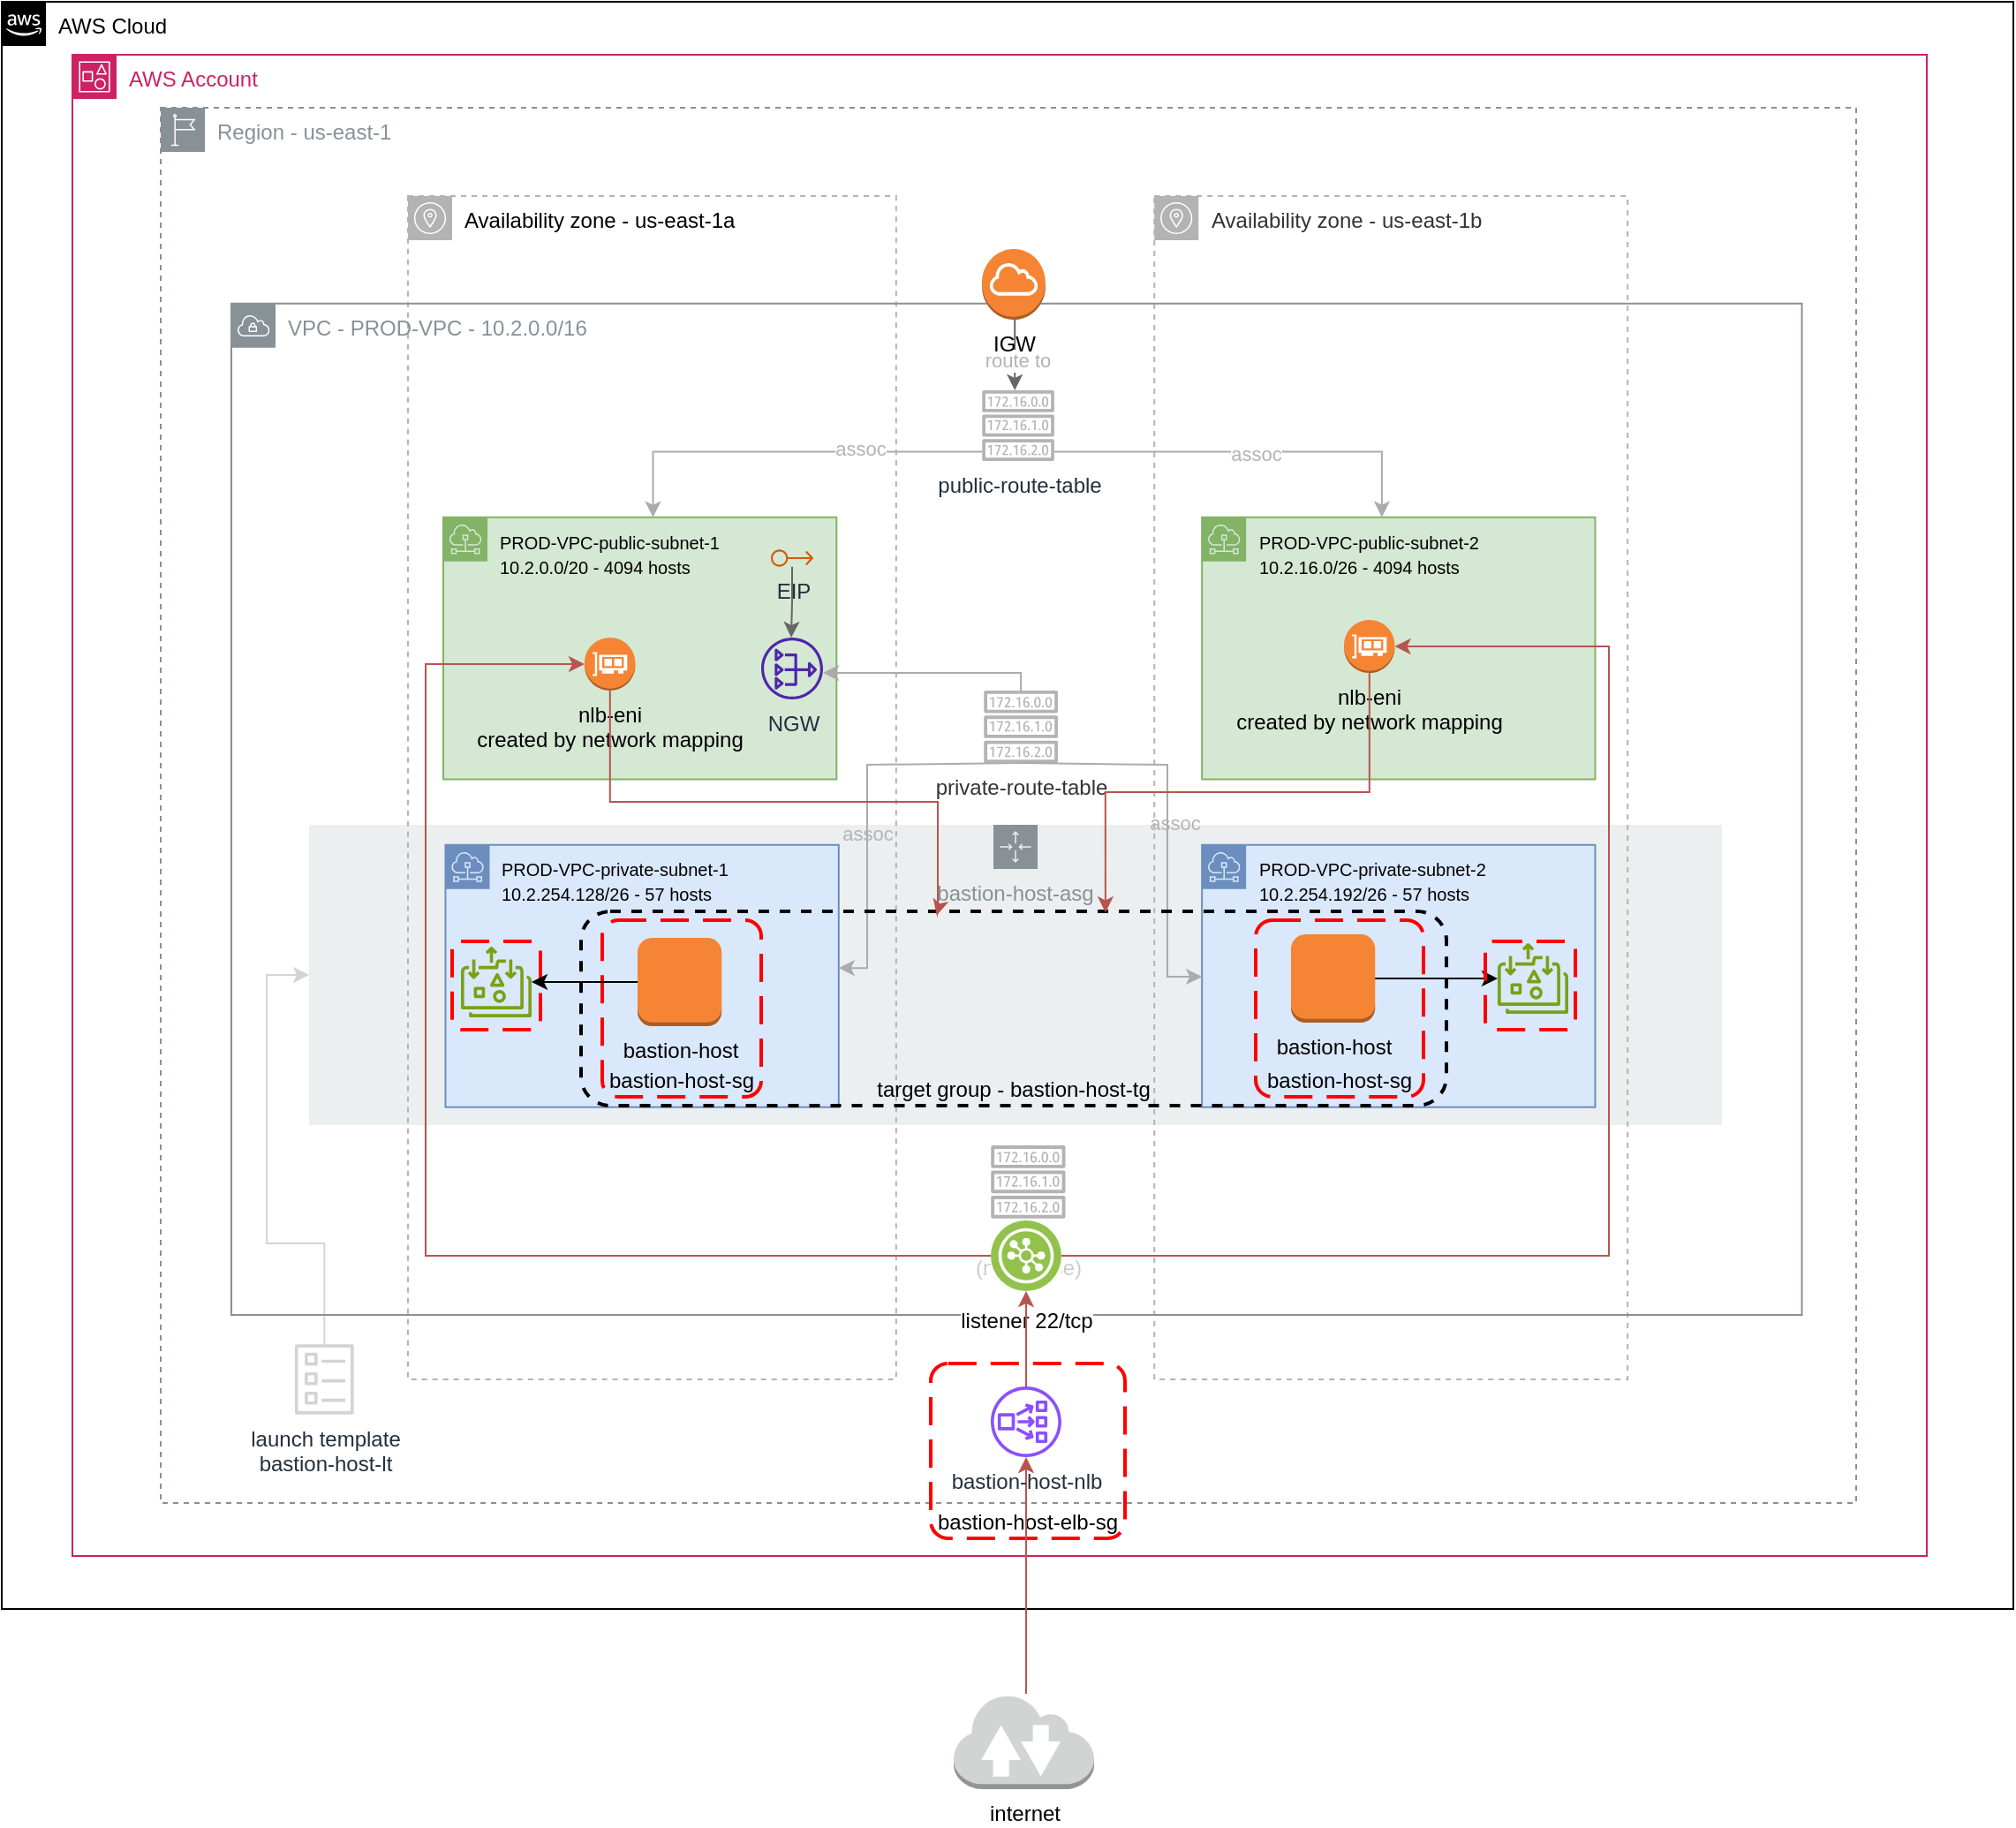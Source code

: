 <mxfile version="22.1.2" type="device" pages="2">
  <diagram id="Ht1M8jgEwFfnCIfOTk4-" name="Page-1">
    <mxGraphModel dx="975" dy="1980" grid="1" gridSize="10" guides="1" tooltips="1" connect="1" arrows="1" fold="1" page="1" pageScale="1" pageWidth="1169" pageHeight="827" background="none" math="0" shadow="0">
      <root>
        <mxCell id="0" />
        <mxCell id="1QPkmNafXfvHqA0HPbNG-1" value="Cloud + Account + Region + AZs" parent="0" />
        <mxCell id="1QPkmNafXfvHqA0HPbNG-2" value="AWS Cloud" style="points=[[0,0],[0.25,0],[0.5,0],[0.75,0],[1,0],[1,0.25],[1,0.5],[1,0.75],[1,1],[0.75,1],[0.5,1],[0.25,1],[0,1],[0,0.75],[0,0.5],[0,0.25]];outlineConnect=0;html=1;whiteSpace=wrap;fontSize=12;fontStyle=0;shape=mxgraph.aws4.group;grIcon=mxgraph.aws4.group_aws_cloud_alt;verticalAlign=top;align=left;spacingLeft=30;dashed=0;labelBackgroundColor=#ffffff;container=0;pointerEvents=0;collapsible=0;recursiveResize=0;fillColor=none;movable=0;resizable=0;rotatable=0;deletable=0;editable=0;locked=1;connectable=0;" parent="1QPkmNafXfvHqA0HPbNG-1" vertex="1">
          <mxGeometry x="30" y="-480" width="1139" height="910" as="geometry" />
        </mxCell>
        <mxCell id="1QPkmNafXfvHqA0HPbNG-3" value="AWS Account" style="points=[[0,0],[0.25,0],[0.5,0],[0.75,0],[1,0],[1,0.25],[1,0.5],[1,0.75],[1,1],[0.75,1],[0.5,1],[0.25,1],[0,1],[0,0.75],[0,0.5],[0,0.25]];outlineConnect=0;gradientColor=none;html=1;whiteSpace=wrap;fontSize=12;fontStyle=0;container=0;pointerEvents=0;collapsible=0;recursiveResize=0;shape=mxgraph.aws4.group;grIcon=mxgraph.aws4.group_account;strokeColor=#CD2264;fillColor=none;verticalAlign=top;align=left;spacingLeft=30;fontColor=#CD2264;dashed=0;movable=0;resizable=0;rotatable=0;deletable=0;editable=0;locked=1;connectable=0;" parent="1QPkmNafXfvHqA0HPbNG-1" vertex="1">
          <mxGeometry x="70" y="-450" width="1050" height="850" as="geometry" />
        </mxCell>
        <mxCell id="1QPkmNafXfvHqA0HPbNG-5" value="Region - us-east-1" style="sketch=0;outlineConnect=0;gradientColor=none;html=1;whiteSpace=wrap;fontSize=12;fontStyle=0;shape=mxgraph.aws4.group;grIcon=mxgraph.aws4.group_region;strokeColor=#879196;fillColor=none;verticalAlign=top;align=left;spacingLeft=30;fontColor=#879196;dashed=1;movable=0;resizable=0;rotatable=0;deletable=0;editable=0;locked=1;connectable=0;" parent="1QPkmNafXfvHqA0HPbNG-1" vertex="1">
          <mxGeometry x="120" y="-420" width="960" height="790" as="geometry" />
        </mxCell>
        <mxCell id="Cd25aq4ofbs7fRgFTAkg-6" value="ASG" parent="0" />
        <mxCell id="Cd25aq4ofbs7fRgFTAkg-10" value="bastion-host-asg" style="sketch=0;outlineConnect=0;gradientColor=none;html=1;whiteSpace=wrap;fontSize=12;fontStyle=0;shape=mxgraph.aws4.groupCenter;grIcon=mxgraph.aws4.group_auto_scaling_group;grStroke=0;strokeColor=#879196;fillColor=#ECEFEF;verticalAlign=top;align=center;fontColor=#879196;dashed=0;spacingTop=25;" parent="Cd25aq4ofbs7fRgFTAkg-6" vertex="1">
          <mxGeometry x="204" y="-14" width="800" height="170" as="geometry" />
        </mxCell>
        <mxCell id="S-x5rHGI9rZsYq_kdwuU-7" style="edgeStyle=orthogonalEdgeStyle;rounded=0;orthogonalLoop=1;jettySize=auto;html=1;strokeColor=#D4D4D4;" parent="Cd25aq4ofbs7fRgFTAkg-6" source="S-x5rHGI9rZsYq_kdwuU-5" target="Cd25aq4ofbs7fRgFTAkg-10" edge="1">
          <mxGeometry relative="1" as="geometry">
            <Array as="points">
              <mxPoint x="213" y="223" />
              <mxPoint x="180" y="223" />
              <mxPoint x="180" y="71" />
            </Array>
          </mxGeometry>
        </mxCell>
        <mxCell id="1QPkmNafXfvHqA0HPbNG-4" value="vpc + azs" parent="0" />
        <mxCell id="Cd25aq4ofbs7fRgFTAkg-4" value="" style="group" parent="1QPkmNafXfvHqA0HPbNG-4" vertex="1" connectable="0">
          <mxGeometry x="160" y="-370" width="889.27" height="810" as="geometry" />
        </mxCell>
        <mxCell id="Cd25aq4ofbs7fRgFTAkg-1" value="Availability zone - us-east-1a" style="sketch=0;outlineConnect=0;html=1;whiteSpace=wrap;fontSize=12;fontStyle=0;shape=mxgraph.aws4.group;grIcon=mxgraph.aws4.group_availability_zone;verticalAlign=top;align=left;spacingLeft=30;dashed=1;fillColor=none;strokeColor=#B3B3B3;" parent="Cd25aq4ofbs7fRgFTAkg-4" vertex="1">
          <mxGeometry x="100" width="276.42" height="670" as="geometry" />
        </mxCell>
        <mxCell id="Cd25aq4ofbs7fRgFTAkg-2" value="Availability zone - us-east-1b" style="sketch=0;outlineConnect=0;html=1;whiteSpace=wrap;fontSize=12;fontStyle=0;shape=mxgraph.aws4.group;grIcon=mxgraph.aws4.group_availability_zone;verticalAlign=top;align=left;spacingLeft=30;dashed=1;fillColor=none;fontColor=#333333;strokeColor=#B3B3B3;" parent="Cd25aq4ofbs7fRgFTAkg-4" vertex="1">
          <mxGeometry x="522.598" width="267.999" height="670" as="geometry" />
        </mxCell>
        <mxCell id="Cd25aq4ofbs7fRgFTAkg-3" value="VPC - PROD-VPC - 10.2.0.0/16" style="sketch=0;outlineConnect=0;gradientColor=none;html=1;whiteSpace=wrap;fontSize=12;fontStyle=0;shape=mxgraph.aws4.group;grIcon=mxgraph.aws4.group_vpc;strokeColor=#879196;fillColor=none;verticalAlign=top;align=left;spacingLeft=30;fontColor=#879196;dashed=0;" parent="Cd25aq4ofbs7fRgFTAkg-4" vertex="1">
          <mxGeometry y="60.909" width="889.27" height="572.545" as="geometry" />
        </mxCell>
        <mxCell id="Cd25aq4ofbs7fRgFTAkg-5" value="" style="group" parent="Cd25aq4ofbs7fRgFTAkg-4" vertex="1" connectable="0">
          <mxGeometry x="120" y="120" width="643.23" height="417.56" as="geometry" />
        </mxCell>
        <mxCell id="1QPkmNafXfvHqA0HPbNG-10" value="&lt;font style=&quot;font-size: 10px;&quot;&gt;PROD-VPC-public-subnet-1&lt;br&gt;10.2.0.0/20 - 4094 hosts&lt;/font&gt;" style="sketch=0;outlineConnect=0;html=1;whiteSpace=wrap;fontSize=12;fontStyle=0;shape=mxgraph.aws4.group;grIcon=mxgraph.aws4.group_subnet;strokeColor=#82b366;fillColor=#d5e8d4;verticalAlign=top;align=left;spacingLeft=30;dashed=0;" parent="Cd25aq4ofbs7fRgFTAkg-5" vertex="1">
          <mxGeometry y="61.85" width="222.657" height="148.439" as="geometry" />
        </mxCell>
        <mxCell id="1QPkmNafXfvHqA0HPbNG-11" value="&lt;font style=&quot;font-size: 10px;&quot;&gt;PROD-VPC-private-subnet-2&lt;br&gt;10.2.254.192/26 - 57 hosts&lt;/font&gt;" style="sketch=0;outlineConnect=0;html=1;whiteSpace=wrap;fontSize=12;fontStyle=0;shape=mxgraph.aws4.group;grIcon=mxgraph.aws4.group_subnet;strokeColor=#6c8ebf;fillColor=#dae8fc;verticalAlign=top;align=left;spacingLeft=30;dashed=0;" parent="Cd25aq4ofbs7fRgFTAkg-5" vertex="1">
          <mxGeometry x="429.573" y="247.399" width="222.657" height="148.439" as="geometry" />
        </mxCell>
        <mxCell id="1QPkmNafXfvHqA0HPbNG-12" value="&lt;font style=&quot;font-size: 10px;&quot;&gt;PROD-VPC-public-subnet-2&lt;br&gt;10.2.16.0/26 - 4094 hosts&lt;/font&gt;" style="sketch=0;outlineConnect=0;html=1;whiteSpace=wrap;fontSize=12;fontStyle=0;shape=mxgraph.aws4.group;grIcon=mxgraph.aws4.group_subnet;strokeColor=#82b366;fillColor=#d5e8d4;verticalAlign=top;align=left;spacingLeft=30;dashed=0;" parent="Cd25aq4ofbs7fRgFTAkg-5" vertex="1">
          <mxGeometry x="429.573" y="61.85" width="222.657" height="148.439" as="geometry" />
        </mxCell>
        <mxCell id="1QPkmNafXfvHqA0HPbNG-13" value="&lt;font style=&quot;font-size: 10px;&quot;&gt;PROD-VPC-private-subnet-1&lt;br&gt;10.2.254.128/26 - 57 hosts&lt;/font&gt;" style="sketch=0;outlineConnect=0;html=1;whiteSpace=wrap;fontSize=12;fontStyle=0;shape=mxgraph.aws4.group;grIcon=mxgraph.aws4.group_subnet;strokeColor=#6c8ebf;fillColor=#dae8fc;verticalAlign=top;align=left;spacingLeft=30;dashed=0;" parent="Cd25aq4ofbs7fRgFTAkg-5" vertex="1">
          <mxGeometry x="1.237" y="247.399" width="222.657" height="148.439" as="geometry" />
        </mxCell>
        <mxCell id="1QPkmNafXfvHqA0HPbNG-19" style="edgeStyle=orthogonalEdgeStyle;rounded=0;orthogonalLoop=1;jettySize=auto;html=1;fillColor=#f5f5f5;strokeColor=#ABABAB;" parent="Cd25aq4ofbs7fRgFTAkg-5" source="1QPkmNafXfvHqA0HPbNG-23" edge="1">
          <mxGeometry relative="1" as="geometry">
            <mxPoint x="297.058" y="259.772" as="sourcePoint" />
            <mxPoint x="223.894" y="317.054" as="targetPoint" />
            <Array as="points">
              <mxPoint x="240" y="202" />
              <mxPoint x="240" y="317" />
            </Array>
          </mxGeometry>
        </mxCell>
        <mxCell id="1QPkmNafXfvHqA0HPbNG-20" value="assoc" style="edgeLabel;html=1;align=center;verticalAlign=middle;resizable=0;points=[];fontColor=#B3B3B3;labelBackgroundColor=none;" parent="1QPkmNafXfvHqA0HPbNG-19" vertex="1" connectable="0">
          <mxGeometry x="0.281" y="-1" relative="1" as="geometry">
            <mxPoint x="1" y="-14" as="offset" />
          </mxGeometry>
        </mxCell>
        <mxCell id="1QPkmNafXfvHqA0HPbNG-23" value="private-route-table" style="sketch=0;outlineConnect=0;fontColor=#333333;fillColor=#B3B3B3;strokeColor=#666666;dashed=0;verticalLabelPosition=bottom;verticalAlign=top;align=center;html=1;fontSize=12;fontStyle=0;aspect=fixed;pointerEvents=1;shape=mxgraph.aws4.route_table;" parent="Cd25aq4ofbs7fRgFTAkg-5" vertex="1">
          <mxGeometry x="306" y="160" width="42.13" height="41.05" as="geometry" />
        </mxCell>
        <mxCell id="AKpphfEQczAsvL_5J20n-3" style="edgeStyle=orthogonalEdgeStyle;rounded=0;orthogonalLoop=1;jettySize=auto;html=1;fillColor=#f5f5f5;strokeColor=#ABABAB;" parent="Cd25aq4ofbs7fRgFTAkg-5" source="1QPkmNafXfvHqA0HPbNG-23" target="1QPkmNafXfvHqA0HPbNG-11" edge="1">
          <mxGeometry relative="1" as="geometry">
            <mxPoint x="357.082" y="153.14" as="sourcePoint" />
            <mxPoint x="420.573" y="321.619" as="targetPoint" />
            <Array as="points">
              <mxPoint x="410" y="202" />
              <mxPoint x="410" y="322" />
            </Array>
          </mxGeometry>
        </mxCell>
        <mxCell id="AKpphfEQczAsvL_5J20n-4" value="&lt;font color=&quot;#b3b3b3&quot;&gt;assoc&lt;/font&gt;" style="edgeLabel;html=1;align=center;verticalAlign=middle;resizable=0;points=[];labelBackgroundColor=none;" parent="AKpphfEQczAsvL_5J20n-3" vertex="1" connectable="0">
          <mxGeometry x="-0.209" relative="1" as="geometry">
            <mxPoint x="4" y="28" as="offset" />
          </mxGeometry>
        </mxCell>
        <mxCell id="Cd25aq4ofbs7fRgFTAkg-27" value="" style="sketch=0;outlineConnect=0;fontColor=#232F3E;gradientColor=none;fillColor=#7AA116;strokeColor=none;dashed=0;verticalLabelPosition=bottom;verticalAlign=top;align=center;html=1;fontSize=12;fontStyle=0;aspect=fixed;pointerEvents=1;shape=mxgraph.aws4.elastic_file_system_standard;" parent="Cd25aq4ofbs7fRgFTAkg-5" vertex="1">
          <mxGeometry x="597" y="303" width="40" height="40" as="geometry" />
        </mxCell>
        <mxCell id="Cd25aq4ofbs7fRgFTAkg-14" value="bastion-host" style="outlineConnect=0;dashed=0;verticalLabelPosition=bottom;verticalAlign=top;align=center;html=1;shape=mxgraph.aws3.instance;fillColor=#F58534;gradientColor=none;" parent="Cd25aq4ofbs7fRgFTAkg-5" vertex="1">
          <mxGeometry x="110" y="300" width="47.62" height="50" as="geometry" />
        </mxCell>
        <mxCell id="fQyWHJrlxjcyzJSdgeFM-4" value="nlb-eni&lt;br&gt;created by network mapping" style="outlineConnect=0;dashed=0;verticalLabelPosition=bottom;verticalAlign=top;align=center;html=1;shape=mxgraph.aws3.elastic_network_interface;fillColor=#F58534;gradientColor=none;" parent="Cd25aq4ofbs7fRgFTAkg-5" vertex="1">
          <mxGeometry x="80" y="130" width="28.75" height="30" as="geometry" />
        </mxCell>
        <mxCell id="fQyWHJrlxjcyzJSdgeFM-5" value="nlb-eni&lt;br&gt;created by network mapping" style="outlineConnect=0;dashed=0;verticalLabelPosition=bottom;verticalAlign=top;align=center;html=1;shape=mxgraph.aws3.elastic_network_interface;fillColor=#F58534;gradientColor=none;" parent="Cd25aq4ofbs7fRgFTAkg-5" vertex="1">
          <mxGeometry x="510" y="120" width="28.75" height="30" as="geometry" />
        </mxCell>
        <mxCell id="B61QVHAr3O2ggxZPTqZ4-23" style="edgeStyle=orthogonalEdgeStyle;rounded=0;orthogonalLoop=1;jettySize=auto;html=1;fillColor=#f5f5f5;strokeColor=#666666;" parent="Cd25aq4ofbs7fRgFTAkg-4" target="1QPkmNafXfvHqA0HPbNG-18" edge="1">
          <mxGeometry relative="1" as="geometry">
            <mxPoint x="440.0" y="120" as="targetPoint" />
            <mxPoint x="443.6" y="70.0" as="sourcePoint" />
            <Array as="points">
              <mxPoint x="444" y="96" />
              <mxPoint x="444" y="96" />
            </Array>
          </mxGeometry>
        </mxCell>
        <mxCell id="3AZNlneF2ymg2nEj50It-9" value="&lt;font color=&quot;#b3b3b3&quot;&gt;route to&lt;/font&gt;" style="edgeLabel;html=1;align=center;verticalAlign=middle;resizable=0;points=[];" parent="B61QVHAr3O2ggxZPTqZ4-23" vertex="1" connectable="0">
          <mxGeometry x="0.116" y="1" relative="1" as="geometry">
            <mxPoint as="offset" />
          </mxGeometry>
        </mxCell>
        <mxCell id="1QPkmNafXfvHqA0HPbNG-24" value="&lt;font color=&quot;#cccccc&quot;&gt;main-rt&lt;br&gt;(not in use)&lt;/font&gt;" style="sketch=0;outlineConnect=0;fontColor=#232F3E;gradientColor=none;fillColor=#B3B3B3;strokeColor=none;dashed=0;verticalLabelPosition=bottom;verticalAlign=top;align=center;html=1;fontSize=12;fontStyle=0;aspect=fixed;pointerEvents=1;shape=mxgraph.aws4.route_table;" parent="Cd25aq4ofbs7fRgFTAkg-4" vertex="1">
          <mxGeometry x="430" y="537.56" width="42.36" height="41.27" as="geometry" />
        </mxCell>
        <mxCell id="1QPkmNafXfvHqA0HPbNG-18" value="public-route-table" style="sketch=0;outlineConnect=0;fontColor=#232F3E;gradientColor=none;fillColor=#B3B3B3;strokeColor=none;dashed=0;verticalLabelPosition=bottom;verticalAlign=top;align=center;html=1;fontSize=12;fontStyle=0;aspect=fixed;pointerEvents=1;shape=mxgraph.aws4.route_table;" parent="Cd25aq4ofbs7fRgFTAkg-4" vertex="1">
          <mxGeometry x="425" y="110" width="41.06" height="40" as="geometry" />
        </mxCell>
        <mxCell id="1QPkmNafXfvHqA0HPbNG-14" style="edgeStyle=orthogonalEdgeStyle;rounded=0;orthogonalLoop=1;jettySize=auto;html=1;fillColor=#f5f5f5;strokeColor=#ABABAB;" parent="Cd25aq4ofbs7fRgFTAkg-4" source="1QPkmNafXfvHqA0HPbNG-18" target="1QPkmNafXfvHqA0HPbNG-10" edge="1">
          <mxGeometry relative="1" as="geometry">
            <Array as="points">
              <mxPoint x="238.75" y="144.74" />
            </Array>
          </mxGeometry>
        </mxCell>
        <mxCell id="1QPkmNafXfvHqA0HPbNG-15" value="&lt;font color=&quot;#b3b3b3&quot;&gt;assoc&lt;/font&gt;" style="edgeLabel;html=1;align=center;verticalAlign=middle;resizable=0;points=[];" parent="1QPkmNafXfvHqA0HPbNG-14" vertex="1" connectable="0">
          <mxGeometry x="-0.376" y="-2" relative="1" as="geometry">
            <mxPoint as="offset" />
          </mxGeometry>
        </mxCell>
        <mxCell id="1QPkmNafXfvHqA0HPbNG-16" style="edgeStyle=orthogonalEdgeStyle;rounded=0;orthogonalLoop=1;jettySize=auto;html=1;fillColor=#f5f5f5;strokeColor=#ABABAB;" parent="Cd25aq4ofbs7fRgFTAkg-4" source="1QPkmNafXfvHqA0HPbNG-18" target="1QPkmNafXfvHqA0HPbNG-12" edge="1">
          <mxGeometry relative="1" as="geometry">
            <Array as="points">
              <mxPoint x="651.469" y="144.74" />
            </Array>
          </mxGeometry>
        </mxCell>
        <mxCell id="1QPkmNafXfvHqA0HPbNG-17" value="&lt;font color=&quot;#b3b3b3&quot;&gt;assoc&lt;/font&gt;" style="edgeLabel;html=1;align=center;verticalAlign=middle;resizable=0;points=[];" parent="1QPkmNafXfvHqA0HPbNG-16" vertex="1" connectable="0">
          <mxGeometry x="0.021" y="-1" relative="1" as="geometry">
            <mxPoint as="offset" />
          </mxGeometry>
        </mxCell>
        <mxCell id="Cd25aq4ofbs7fRgFTAkg-15" value="bastion-host" style="outlineConnect=0;dashed=0;verticalLabelPosition=bottom;verticalAlign=top;align=center;html=1;shape=mxgraph.aws3.instance;fillColor=#F58534;gradientColor=none;" parent="Cd25aq4ofbs7fRgFTAkg-4" vertex="1">
          <mxGeometry x="600" y="418" width="47.62" height="50" as="geometry" />
        </mxCell>
        <mxCell id="Cd25aq4ofbs7fRgFTAkg-29" style="edgeStyle=orthogonalEdgeStyle;rounded=0;orthogonalLoop=1;jettySize=auto;html=1;" parent="Cd25aq4ofbs7fRgFTAkg-4" source="Cd25aq4ofbs7fRgFTAkg-15" target="Cd25aq4ofbs7fRgFTAkg-27" edge="1">
          <mxGeometry relative="1" as="geometry" />
        </mxCell>
        <mxCell id="S-x5rHGI9rZsYq_kdwuU-5" value="launch template&lt;br&gt;bastion-host-lt" style="sketch=0;outlineConnect=0;fontColor=#232F3E;gradientColor=none;fillColor=#D4D4D4;strokeColor=none;dashed=0;verticalLabelPosition=bottom;verticalAlign=top;align=center;html=1;fontSize=12;fontStyle=0;aspect=fixed;pointerEvents=1;shape=mxgraph.aws4.template;" parent="Cd25aq4ofbs7fRgFTAkg-4" vertex="1">
          <mxGeometry x="36" y="650" width="33.33" height="40" as="geometry" />
        </mxCell>
        <mxCell id="fQyWHJrlxjcyzJSdgeFM-14" value="&lt;font color=&quot;#030508&quot;&gt;listener 22/tcp&lt;/font&gt;" style="image;aspect=fixed;perimeter=ellipsePerimeter;html=1;align=center;shadow=0;dashed=0;fontColor=#4277BB;labelBackgroundColor=default;fontSize=12;spacingTop=3;image=img/lib/ibm/vpc/LoadBalancerListener.svg;imageBackground=default;" parent="Cd25aq4ofbs7fRgFTAkg-4" vertex="1">
          <mxGeometry x="430" y="580" width="40" height="40" as="geometry" />
        </mxCell>
        <mxCell id="fQyWHJrlxjcyzJSdgeFM-16" style="edgeStyle=orthogonalEdgeStyle;rounded=0;orthogonalLoop=1;jettySize=auto;html=1;fillColor=#f8cecc;strokeColor=#b85450;" parent="Cd25aq4ofbs7fRgFTAkg-4" source="fQyWHJrlxjcyzJSdgeFM-14" target="fQyWHJrlxjcyzJSdgeFM-5" edge="1">
          <mxGeometry relative="1" as="geometry">
            <Array as="points">
              <mxPoint x="780" y="600" />
              <mxPoint x="780" y="255" />
            </Array>
          </mxGeometry>
        </mxCell>
        <mxCell id="KehfMn4uds2peKp32ENq-1" style="edgeStyle=orthogonalEdgeStyle;rounded=0;orthogonalLoop=1;jettySize=auto;html=1;entryX=0;entryY=0.5;entryDx=0;entryDy=0;entryPerimeter=0;fillColor=#f8cecc;strokeColor=#b85450;" parent="Cd25aq4ofbs7fRgFTAkg-4" source="fQyWHJrlxjcyzJSdgeFM-14" target="fQyWHJrlxjcyzJSdgeFM-4" edge="1">
          <mxGeometry relative="1" as="geometry">
            <Array as="points">
              <mxPoint x="110" y="600" />
              <mxPoint x="110" y="265" />
            </Array>
          </mxGeometry>
        </mxCell>
        <mxCell id="1QPkmNafXfvHqA0HPbNG-9" value="subnets + route tables" parent="0" />
        <mxCell id="1" value="ngw + eip" parent="0" />
        <mxCell id="yBIT4Z-B5Y2RuPXfhLnc-5" value="IGW" style="outlineConnect=0;dashed=0;verticalLabelPosition=bottom;verticalAlign=top;align=center;html=1;shape=mxgraph.aws3.internet_gateway;fillColor=#F58534;gradientColor=none;" parent="1" vertex="1">
          <mxGeometry x="585.0" y="-340" width="36" height="40" as="geometry" />
        </mxCell>
        <mxCell id="1QPkmNafXfvHqA0HPbNG-25" style="edgeStyle=orthogonalEdgeStyle;rounded=0;orthogonalLoop=1;jettySize=auto;html=1;fillColor=#f5f5f5;strokeColor=#666666;" parent="1" source="1QPkmNafXfvHqA0HPbNG-28" target="1QPkmNafXfvHqA0HPbNG-26" edge="1">
          <mxGeometry relative="1" as="geometry">
            <mxPoint x="483" y="-120" as="targetPoint" />
            <Array as="points">
              <mxPoint x="478" y="-140" />
              <mxPoint x="477" y="-140" />
            </Array>
          </mxGeometry>
        </mxCell>
        <mxCell id="1QPkmNafXfvHqA0HPbNG-26" value="NGW" style="sketch=0;outlineConnect=0;fontColor=#232F3E;gradientColor=none;fillColor=#4D27AA;strokeColor=none;dashed=0;verticalLabelPosition=bottom;verticalAlign=top;align=center;html=1;fontSize=12;fontStyle=0;aspect=fixed;pointerEvents=1;shape=mxgraph.aws4.nat_gateway;" parent="1" vertex="1">
          <mxGeometry x="460" y="-120" width="35" height="35" as="geometry" />
        </mxCell>
        <mxCell id="1QPkmNafXfvHqA0HPbNG-27" style="edgeStyle=orthogonalEdgeStyle;rounded=0;orthogonalLoop=1;jettySize=auto;html=1;fillColor=#f5f5f5;strokeColor=#ABABAB;" parent="1" source="1QPkmNafXfvHqA0HPbNG-23" edge="1">
          <mxGeometry relative="1" as="geometry">
            <Array as="points">
              <mxPoint x="607" y="-100" />
            </Array>
            <mxPoint x="618.083" y="24.955" as="sourcePoint" />
            <mxPoint x="495" y="-100" as="targetPoint" />
          </mxGeometry>
        </mxCell>
        <mxCell id="1QPkmNafXfvHqA0HPbNG-28" value="EIP" style="sketch=0;outlineConnect=0;fontColor=#232F3E;gradientColor=none;fillColor=#D45B07;strokeColor=none;dashed=0;verticalLabelPosition=bottom;verticalAlign=top;align=center;html=1;fontSize=12;fontStyle=0;aspect=fixed;pointerEvents=1;shape=mxgraph.aws4.elastic_ip_address;" parent="1" vertex="1">
          <mxGeometry x="465.5" y="-170" width="24" height="10" as="geometry" />
        </mxCell>
        <mxCell id="SgDP92JFcJ84RREa6N23-3" value="sg" parent="0" />
        <mxCell id="5vio4VhH4SRnBF1BmgBE-7" value="bastion-host-sg" style="rounded=1;arcSize=10;dashed=1;strokeColor=#ff0000;fillColor=none;gradientColor=none;dashPattern=8 4;strokeWidth=2;verticalAlign=bottom;" parent="SgDP92JFcJ84RREa6N23-3" vertex="1">
          <mxGeometry x="740" y="40" width="95" height="100" as="geometry" />
        </mxCell>
        <mxCell id="5vio4VhH4SRnBF1BmgBE-8" value="" style="rounded=1;arcSize=10;dashed=1;strokeColor=#ff0000;fillColor=none;gradientColor=none;dashPattern=8 4;strokeWidth=2;" parent="SgDP92JFcJ84RREa6N23-3" vertex="1">
          <mxGeometry x="870" y="52" width="51" height="50" as="geometry" />
        </mxCell>
        <mxCell id="5vio4VhH4SRnBF1BmgBE-9" value="bastion-host-sg" style="rounded=1;arcSize=10;dashed=1;strokeColor=#ff0000;fillColor=none;gradientColor=none;dashPattern=8 4;strokeWidth=2;verticalAlign=bottom;" parent="SgDP92JFcJ84RREa6N23-3" vertex="1">
          <mxGeometry x="370" y="40" width="90" height="100" as="geometry" />
        </mxCell>
        <mxCell id="5vio4VhH4SRnBF1BmgBE-10" value="" style="rounded=1;arcSize=10;dashed=1;strokeColor=#ff0000;fillColor=none;gradientColor=none;dashPattern=8 4;strokeWidth=2;" parent="SgDP92JFcJ84RREa6N23-3" vertex="1">
          <mxGeometry x="285" y="52" width="50" height="50" as="geometry" />
        </mxCell>
        <mxCell id="5vio4VhH4SRnBF1BmgBE-11" value="bastion-host-elb-sg" style="rounded=1;arcSize=10;dashed=1;strokeColor=#ff0000;fillColor=none;gradientColor=none;dashPattern=8 4;strokeWidth=2;verticalAlign=bottom;" parent="SgDP92JFcJ84RREa6N23-3" vertex="1">
          <mxGeometry x="556" y="291" width="110" height="99" as="geometry" />
        </mxCell>
        <mxCell id="Cd25aq4ofbs7fRgFTAkg-13" value="Instances" parent="0" />
        <mxCell id="Cd25aq4ofbs7fRgFTAkg-18" value="ELB" parent="0" />
        <mxCell id="fQyWHJrlxjcyzJSdgeFM-12" style="edgeStyle=orthogonalEdgeStyle;rounded=0;orthogonalLoop=1;jettySize=auto;html=1;fillColor=#f8cecc;strokeColor=#b85450;" parent="Cd25aq4ofbs7fRgFTAkg-18" edge="1">
          <mxGeometry relative="1" as="geometry">
            <mxPoint x="610" y="478" as="sourcePoint" />
            <mxPoint x="610" y="344" as="targetPoint" />
            <Array as="points">
              <mxPoint x="610" y="440" />
              <mxPoint x="610" y="440" />
            </Array>
          </mxGeometry>
        </mxCell>
        <mxCell id="Cd25aq4ofbs7fRgFTAkg-22" value="internet" style="outlineConnect=0;dashed=0;verticalLabelPosition=bottom;verticalAlign=top;align=center;html=1;shape=mxgraph.aws3.internet_2;fillColor=#D2D3D3;gradientColor=none;" parent="Cd25aq4ofbs7fRgFTAkg-18" vertex="1">
          <mxGeometry x="569" y="478" width="79.5" height="54" as="geometry" />
        </mxCell>
        <mxCell id="5vio4VhH4SRnBF1BmgBE-12" value="bastion-host-nlb" style="sketch=0;outlineConnect=0;fontColor=#232F3E;gradientColor=none;fillColor=#8C4FFF;strokeColor=none;dashed=0;verticalLabelPosition=bottom;verticalAlign=top;align=center;html=1;fontSize=12;fontStyle=0;aspect=fixed;pointerEvents=1;shape=mxgraph.aws4.network_load_balancer;" parent="Cd25aq4ofbs7fRgFTAkg-18" vertex="1">
          <mxGeometry x="590" y="304" width="40" height="40" as="geometry" />
        </mxCell>
        <mxCell id="Cd25aq4ofbs7fRgFTAkg-25" value="EFS" parent="0" />
        <mxCell id="Cd25aq4ofbs7fRgFTAkg-26" value="" style="sketch=0;outlineConnect=0;fontColor=#232F3E;gradientColor=none;fillColor=#7AA116;strokeColor=none;dashed=0;verticalLabelPosition=bottom;verticalAlign=top;align=center;html=1;fontSize=12;fontStyle=0;aspect=fixed;pointerEvents=1;shape=mxgraph.aws4.elastic_file_system_standard;" parent="Cd25aq4ofbs7fRgFTAkg-25" vertex="1">
          <mxGeometry x="290" y="55" width="40" height="40" as="geometry" />
        </mxCell>
        <mxCell id="Cd25aq4ofbs7fRgFTAkg-28" style="edgeStyle=orthogonalEdgeStyle;rounded=0;orthogonalLoop=1;jettySize=auto;html=1;" parent="Cd25aq4ofbs7fRgFTAkg-25" source="Cd25aq4ofbs7fRgFTAkg-14" target="Cd25aq4ofbs7fRgFTAkg-26" edge="1">
          <mxGeometry relative="1" as="geometry" />
        </mxCell>
        <mxCell id="5vio4VhH4SRnBF1BmgBE-3" value="target-group" parent="0" />
        <mxCell id="5vio4VhH4SRnBF1BmgBE-6" value="target group - bastion-host-tg" style="rounded=1;whiteSpace=wrap;html=1;dashed=1;strokeWidth=2;fillColor=none;verticalAlign=bottom;" parent="5vio4VhH4SRnBF1BmgBE-3" vertex="1">
          <mxGeometry x="358" y="35" width="490" height="110" as="geometry" />
        </mxCell>
        <mxCell id="fQyWHJrlxjcyzJSdgeFM-3" value="nlb-eip" parent="0" />
        <mxCell id="fQyWHJrlxjcyzJSdgeFM-15" style="edgeStyle=orthogonalEdgeStyle;rounded=0;orthogonalLoop=1;jettySize=auto;html=1;entryX=0.5;entryY=1;entryDx=0;entryDy=0;fillColor=#f8cecc;strokeColor=#b85450;" parent="fQyWHJrlxjcyzJSdgeFM-3" source="5vio4VhH4SRnBF1BmgBE-12" target="fQyWHJrlxjcyzJSdgeFM-14" edge="1">
          <mxGeometry relative="1" as="geometry" />
        </mxCell>
        <mxCell id="KehfMn4uds2peKp32ENq-2" style="edgeStyle=orthogonalEdgeStyle;rounded=0;orthogonalLoop=1;jettySize=auto;html=1;entryX=0.606;entryY=0.006;entryDx=0;entryDy=0;entryPerimeter=0;fillColor=#f8cecc;strokeColor=#b85450;" parent="fQyWHJrlxjcyzJSdgeFM-3" source="fQyWHJrlxjcyzJSdgeFM-5" target="5vio4VhH4SRnBF1BmgBE-6" edge="1">
          <mxGeometry relative="1" as="geometry" />
        </mxCell>
        <mxCell id="KehfMn4uds2peKp32ENq-3" style="edgeStyle=orthogonalEdgeStyle;rounded=0;orthogonalLoop=1;jettySize=auto;html=1;entryX=0.411;entryY=0.021;entryDx=0;entryDy=0;entryPerimeter=0;fillColor=#f8cecc;strokeColor=#b85450;" parent="fQyWHJrlxjcyzJSdgeFM-3" source="fQyWHJrlxjcyzJSdgeFM-4" target="5vio4VhH4SRnBF1BmgBE-6" edge="1">
          <mxGeometry relative="1" as="geometry">
            <Array as="points">
              <mxPoint x="374" y="-27" />
              <mxPoint x="560" y="-27" />
              <mxPoint x="560" y="35" />
            </Array>
          </mxGeometry>
        </mxCell>
      </root>
    </mxGraphModel>
  </diagram>
  <diagram id="dXYqDRt-4iTjAaKsqcvS" name="Page-2">
    <mxGraphModel dx="975" dy="1153" grid="1" gridSize="10" guides="1" tooltips="1" connect="1" arrows="1" fold="1" page="1" pageScale="1" pageWidth="850" pageHeight="1100" math="0" shadow="0">
      <root>
        <mxCell id="0" />
        <mxCell id="1" parent="0" />
        <mxCell id="8Y0NAYAAGo9WwbGXFDPG-2" value="server" style="outlineConnect=0;dashed=0;verticalLabelPosition=bottom;verticalAlign=top;align=center;html=1;shape=mxgraph.aws3.instance;fillColor=#F58534;gradientColor=none;" parent="1" vertex="1">
          <mxGeometry x="750" y="406" width="60" height="63" as="geometry" />
        </mxCell>
        <mxCell id="SKHQoaP3H2WXC0p0V05W-3" style="edgeStyle=orthogonalEdgeStyle;rounded=0;orthogonalLoop=1;jettySize=auto;html=1;" parent="1" source="8Y0NAYAAGo9WwbGXFDPG-3" target="SKHQoaP3H2WXC0p0V05W-2" edge="1">
          <mxGeometry relative="1" as="geometry" />
        </mxCell>
        <mxCell id="8Y0NAYAAGo9WwbGXFDPG-3" value="" style="outlineConnect=0;dashed=0;verticalLabelPosition=bottom;verticalAlign=top;align=center;html=1;shape=mxgraph.aws3.internet_2;fillColor=#D2D3D3;gradientColor=none;" parent="1" vertex="1">
          <mxGeometry x="120" y="410.5" width="79.5" height="54" as="geometry" />
        </mxCell>
        <mxCell id="CRtMVfa3BQhCVBYEX0CF-3" style="edgeStyle=orthogonalEdgeStyle;rounded=0;orthogonalLoop=1;jettySize=auto;html=1;" parent="1" source="CRtMVfa3BQhCVBYEX0CF-1" target="8Y0NAYAAGo9WwbGXFDPG-2" edge="1">
          <mxGeometry relative="1" as="geometry" />
        </mxCell>
        <mxCell id="CRtMVfa3BQhCVBYEX0CF-1" value="bastion host&lt;br&gt;" style="outlineConnect=0;dashed=0;verticalLabelPosition=bottom;verticalAlign=top;align=center;html=1;shape=mxgraph.aws3.instance;fillColor=#F58534;gradientColor=none;" parent="1" vertex="1">
          <mxGeometry x="490" y="406" width="60" height="63" as="geometry" />
        </mxCell>
        <mxCell id="SKHQoaP3H2WXC0p0V05W-4" style="edgeStyle=orthogonalEdgeStyle;rounded=0;orthogonalLoop=1;jettySize=auto;html=1;" parent="1" source="SKHQoaP3H2WXC0p0V05W-2" target="CRtMVfa3BQhCVBYEX0CF-1" edge="1">
          <mxGeometry relative="1" as="geometry" />
        </mxCell>
        <mxCell id="SKHQoaP3H2WXC0p0V05W-2" value="" style="sketch=0;outlineConnect=0;fontColor=#232F3E;gradientColor=none;fillColor=#8C4FFF;strokeColor=none;dashed=0;verticalLabelPosition=bottom;verticalAlign=top;align=center;html=1;fontSize=12;fontStyle=0;aspect=fixed;pointerEvents=1;shape=mxgraph.aws4.network_load_balancer;" parent="1" vertex="1">
          <mxGeometry x="300" y="398.5" width="78" height="78" as="geometry" />
        </mxCell>
        <mxCell id="BPpleN9ETrERXxDKz1Ri-1" value="" style="shape=actor;whiteSpace=wrap;html=1;" vertex="1" parent="1">
          <mxGeometry x="139.75" y="409" width="40" height="60" as="geometry" />
        </mxCell>
      </root>
    </mxGraphModel>
  </diagram>
</mxfile>
